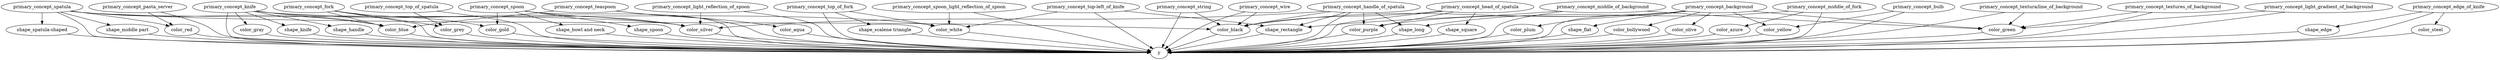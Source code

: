strict digraph  {
primary_concept_spatula;
y;
color_silver;
primary_concept_background;
color_green;
primary_concept_knife;
color_black;
primary_concept_spoon;
color_red;
"shape_middle part";
shape_flat;
color_yellow;
"shape_bowl and neck";
primary_concept_string;
primary_concept_fork;
color_grey;
primary_concept_middle_of_background;
shape_rectangle;
color_bollywood;
primary_concept_wire;
primary_concept_bulb;
primary_concept_middle_of_fork;
color_azure;
shape_long;
color_gold;
shape_spoon;
color_gray;
shape_knife;
primary_concept_pasta_server;
primary_concept_handle_of_spatula;
primary_concept_head_of_spatula;
color_olive;
primary_concept_top_of_spatula;
color_blue;
"shape_spatula-shaped";
primary_concept_top_of_fork;
color_white;
"shape_scalene triangle";
color_plum;
color_purple;
"primary_concept_top-left_of_knife";
primary_concept_teaspoon;
shape_square;
color_aqua;
shape_handle;
primary_concept_edge_of_knife;
color_steel;
shape_edge;
primary_concept_spoon_light_reflection_of_spoon;
"primary_concept_textura/line_of_background";
primary_concept_light_reflection_of_spoon;
primary_concept_textures_of_background;
primary_concept_light_gradient_of_background;
primary_concept_spatula -> y;
primary_concept_spatula -> color_silver;
primary_concept_spatula -> color_red;
primary_concept_spatula -> "shape_middle part";
primary_concept_spatula -> color_black;
primary_concept_spatula -> color_blue;
primary_concept_spatula -> "shape_spatula-shaped";
color_silver -> y;
primary_concept_background -> y;
primary_concept_background -> color_green;
primary_concept_background -> color_black;
primary_concept_background -> shape_flat;
primary_concept_background -> color_yellow;
primary_concept_background -> color_bollywood;
primary_concept_background -> color_olive;
primary_concept_background -> color_plum;
primary_concept_background -> color_purple;
color_green -> y;
primary_concept_knife -> y;
primary_concept_knife -> color_silver;
primary_concept_knife -> color_gray;
primary_concept_knife -> shape_knife;
primary_concept_knife -> color_blue;
primary_concept_knife -> color_white;
primary_concept_knife -> shape_handle;
color_black -> y;
primary_concept_spoon -> y;
primary_concept_spoon -> color_silver;
primary_concept_spoon -> "shape_bowl and neck";
primary_concept_spoon -> color_gold;
primary_concept_spoon -> shape_spoon;
color_red -> y;
"shape_middle part" -> y;
shape_flat -> y;
color_yellow -> y;
"shape_bowl and neck" -> y;
primary_concept_string -> y;
primary_concept_string -> color_black;
primary_concept_fork -> y;
primary_concept_fork -> color_grey;
primary_concept_fork -> color_gold;
primary_concept_fork -> color_blue;
color_grey -> y;
primary_concept_middle_of_background -> y;
primary_concept_middle_of_background -> color_green;
primary_concept_middle_of_background -> shape_rectangle;
shape_rectangle -> y;
color_bollywood -> y;
primary_concept_wire -> y;
primary_concept_wire -> color_black;
primary_concept_bulb -> y;
primary_concept_bulb -> color_yellow;
primary_concept_middle_of_fork -> y;
primary_concept_middle_of_fork -> color_azure;
primary_concept_middle_of_fork -> shape_long;
color_azure -> y;
shape_long -> y;
color_gold -> y;
shape_spoon -> y;
color_gray -> y;
shape_knife -> y;
primary_concept_pasta_server -> y;
primary_concept_pasta_server -> color_red;
primary_concept_handle_of_spatula -> y;
primary_concept_handle_of_spatula -> color_black;
primary_concept_handle_of_spatula -> color_silver;
primary_concept_handle_of_spatula -> shape_rectangle;
primary_concept_handle_of_spatula -> color_purple;
primary_concept_handle_of_spatula -> shape_long;
primary_concept_head_of_spatula -> y;
primary_concept_head_of_spatula -> color_black;
primary_concept_head_of_spatula -> color_purple;
primary_concept_head_of_spatula -> shape_square;
color_olive -> y;
primary_concept_top_of_spatula -> y;
primary_concept_top_of_spatula -> color_grey;
color_blue -> y;
"shape_spatula-shaped" -> y;
primary_concept_top_of_fork -> y;
primary_concept_top_of_fork -> color_white;
primary_concept_top_of_fork -> "shape_scalene triangle";
color_white -> y;
"shape_scalene triangle" -> y;
color_plum -> y;
color_purple -> y;
"primary_concept_top-left_of_knife" -> y;
"primary_concept_top-left_of_knife" -> color_white;
"primary_concept_top-left_of_knife" -> shape_rectangle;
primary_concept_teaspoon -> y;
primary_concept_teaspoon -> color_blue;
primary_concept_teaspoon -> color_aqua;
shape_square -> y;
color_aqua -> y;
shape_handle -> y;
primary_concept_edge_of_knife -> y;
primary_concept_edge_of_knife -> color_steel;
primary_concept_edge_of_knife -> shape_edge;
color_steel -> y;
shape_edge -> y;
primary_concept_spoon_light_reflection_of_spoon -> y;
primary_concept_spoon_light_reflection_of_spoon -> color_white;
"primary_concept_textura/line_of_background" -> y;
"primary_concept_textura/line_of_background" -> color_green;
primary_concept_light_reflection_of_spoon -> y;
primary_concept_light_reflection_of_spoon -> color_silver;
primary_concept_textures_of_background -> y;
primary_concept_textures_of_background -> color_green;
primary_concept_light_gradient_of_background -> y;
primary_concept_light_gradient_of_background -> color_green;
}
